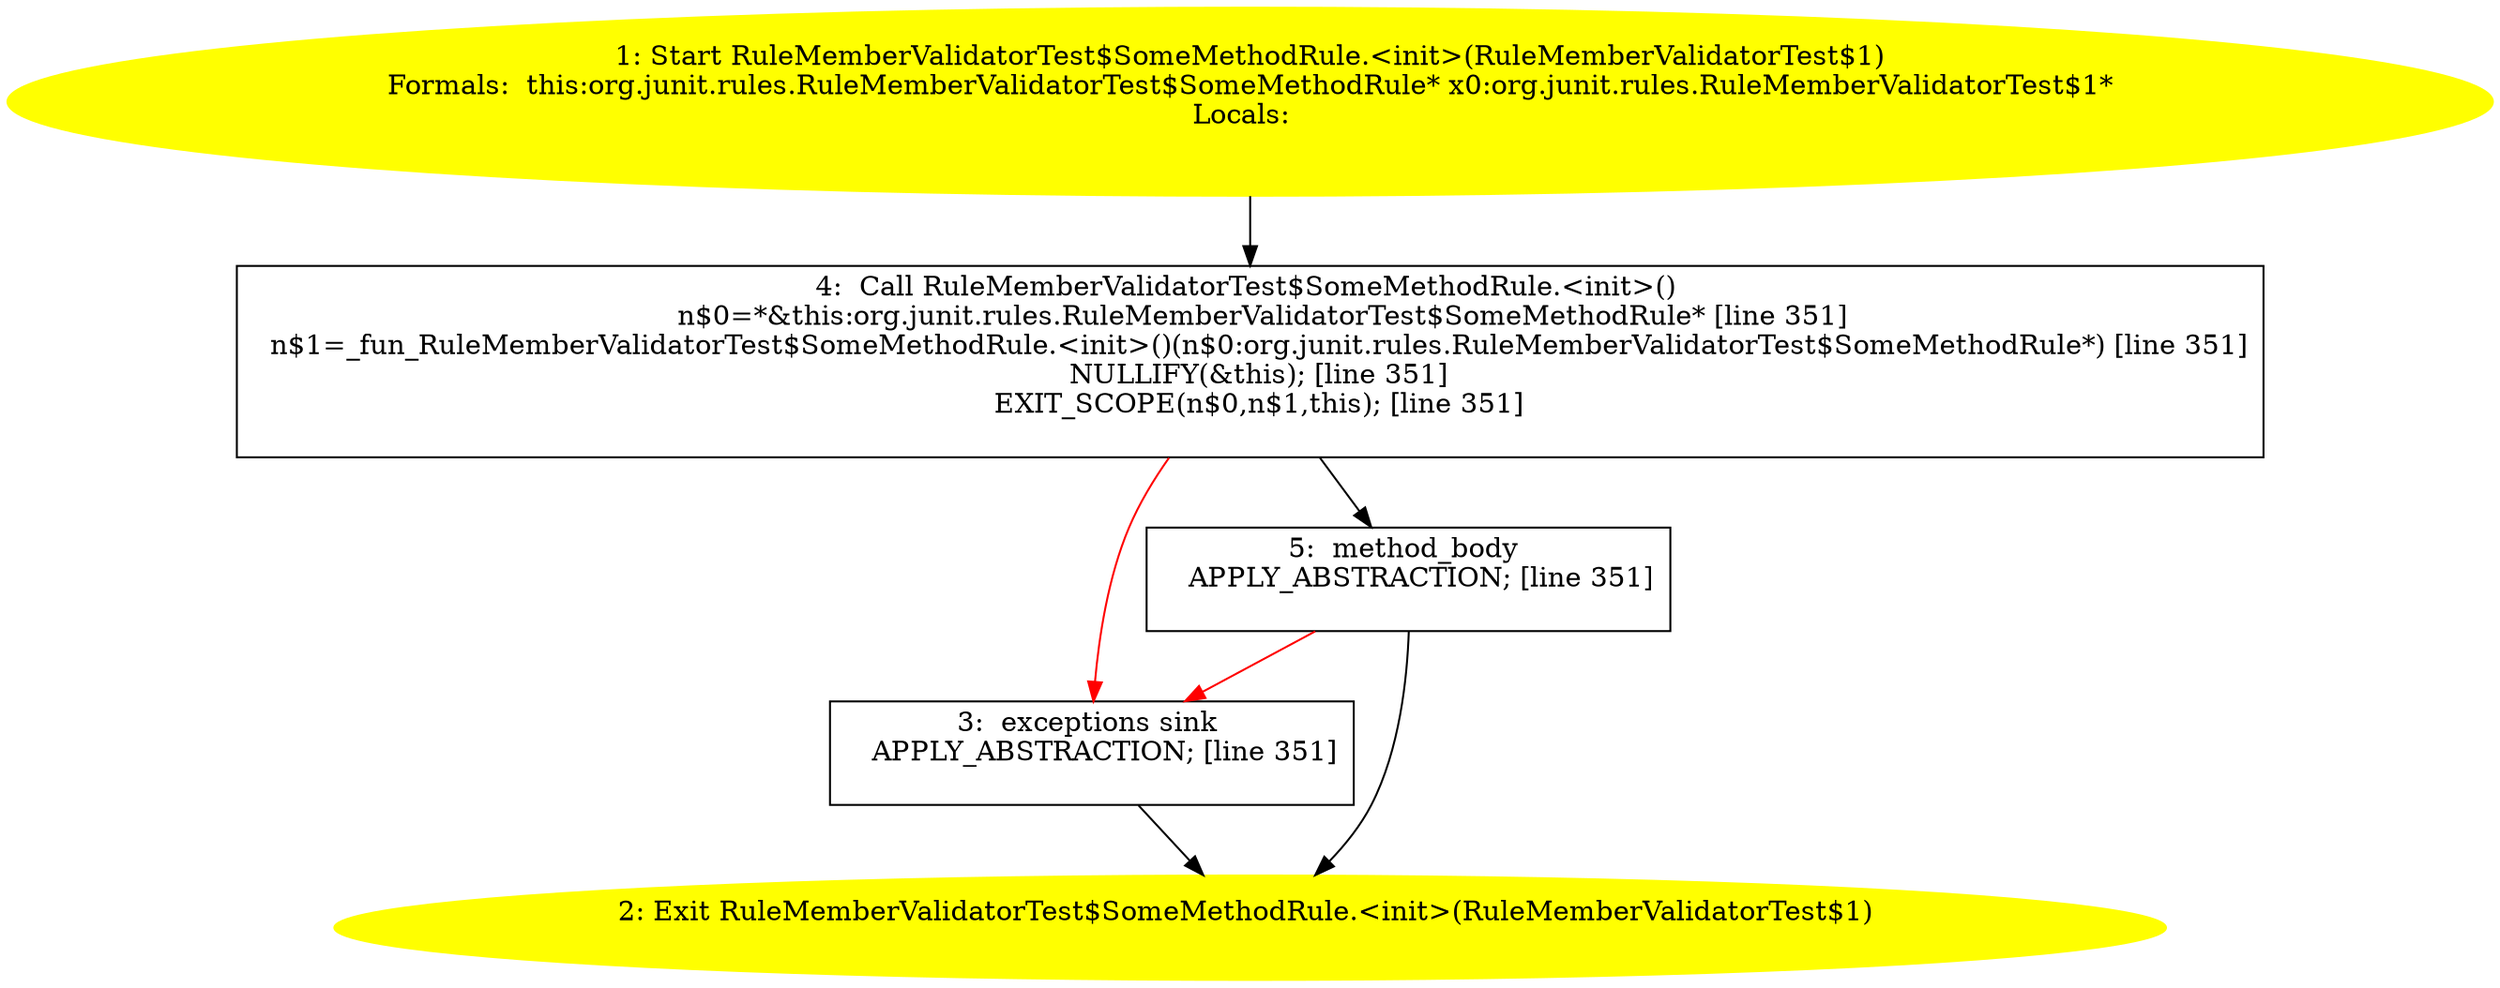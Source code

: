 /* @generated */
digraph cfg {
"org.junit.rules.RuleMemberValidatorTest$SomeMethodRule.<init>(org.junit.rules.RuleMemberValidatorTes.59d3b5c0523a377a8267f7b776136f83_1" [label="1: Start RuleMemberValidatorTest$SomeMethodRule.<init>(RuleMemberValidatorTest$1)\nFormals:  this:org.junit.rules.RuleMemberValidatorTest$SomeMethodRule* x0:org.junit.rules.RuleMemberValidatorTest$1*\nLocals:  \n  " color=yellow style=filled]
	

	 "org.junit.rules.RuleMemberValidatorTest$SomeMethodRule.<init>(org.junit.rules.RuleMemberValidatorTes.59d3b5c0523a377a8267f7b776136f83_1" -> "org.junit.rules.RuleMemberValidatorTest$SomeMethodRule.<init>(org.junit.rules.RuleMemberValidatorTes.59d3b5c0523a377a8267f7b776136f83_4" ;
"org.junit.rules.RuleMemberValidatorTest$SomeMethodRule.<init>(org.junit.rules.RuleMemberValidatorTes.59d3b5c0523a377a8267f7b776136f83_2" [label="2: Exit RuleMemberValidatorTest$SomeMethodRule.<init>(RuleMemberValidatorTest$1) \n  " color=yellow style=filled]
	

"org.junit.rules.RuleMemberValidatorTest$SomeMethodRule.<init>(org.junit.rules.RuleMemberValidatorTes.59d3b5c0523a377a8267f7b776136f83_3" [label="3:  exceptions sink \n   APPLY_ABSTRACTION; [line 351]\n " shape="box"]
	

	 "org.junit.rules.RuleMemberValidatorTest$SomeMethodRule.<init>(org.junit.rules.RuleMemberValidatorTes.59d3b5c0523a377a8267f7b776136f83_3" -> "org.junit.rules.RuleMemberValidatorTest$SomeMethodRule.<init>(org.junit.rules.RuleMemberValidatorTes.59d3b5c0523a377a8267f7b776136f83_2" ;
"org.junit.rules.RuleMemberValidatorTest$SomeMethodRule.<init>(org.junit.rules.RuleMemberValidatorTes.59d3b5c0523a377a8267f7b776136f83_4" [label="4:  Call RuleMemberValidatorTest$SomeMethodRule.<init>() \n   n$0=*&this:org.junit.rules.RuleMemberValidatorTest$SomeMethodRule* [line 351]\n  n$1=_fun_RuleMemberValidatorTest$SomeMethodRule.<init>()(n$0:org.junit.rules.RuleMemberValidatorTest$SomeMethodRule*) [line 351]\n  NULLIFY(&this); [line 351]\n  EXIT_SCOPE(n$0,n$1,this); [line 351]\n " shape="box"]
	

	 "org.junit.rules.RuleMemberValidatorTest$SomeMethodRule.<init>(org.junit.rules.RuleMemberValidatorTes.59d3b5c0523a377a8267f7b776136f83_4" -> "org.junit.rules.RuleMemberValidatorTest$SomeMethodRule.<init>(org.junit.rules.RuleMemberValidatorTes.59d3b5c0523a377a8267f7b776136f83_5" ;
	 "org.junit.rules.RuleMemberValidatorTest$SomeMethodRule.<init>(org.junit.rules.RuleMemberValidatorTes.59d3b5c0523a377a8267f7b776136f83_4" -> "org.junit.rules.RuleMemberValidatorTest$SomeMethodRule.<init>(org.junit.rules.RuleMemberValidatorTes.59d3b5c0523a377a8267f7b776136f83_3" [color="red" ];
"org.junit.rules.RuleMemberValidatorTest$SomeMethodRule.<init>(org.junit.rules.RuleMemberValidatorTes.59d3b5c0523a377a8267f7b776136f83_5" [label="5:  method_body \n   APPLY_ABSTRACTION; [line 351]\n " shape="box"]
	

	 "org.junit.rules.RuleMemberValidatorTest$SomeMethodRule.<init>(org.junit.rules.RuleMemberValidatorTes.59d3b5c0523a377a8267f7b776136f83_5" -> "org.junit.rules.RuleMemberValidatorTest$SomeMethodRule.<init>(org.junit.rules.RuleMemberValidatorTes.59d3b5c0523a377a8267f7b776136f83_2" ;
	 "org.junit.rules.RuleMemberValidatorTest$SomeMethodRule.<init>(org.junit.rules.RuleMemberValidatorTes.59d3b5c0523a377a8267f7b776136f83_5" -> "org.junit.rules.RuleMemberValidatorTest$SomeMethodRule.<init>(org.junit.rules.RuleMemberValidatorTes.59d3b5c0523a377a8267f7b776136f83_3" [color="red" ];
}
